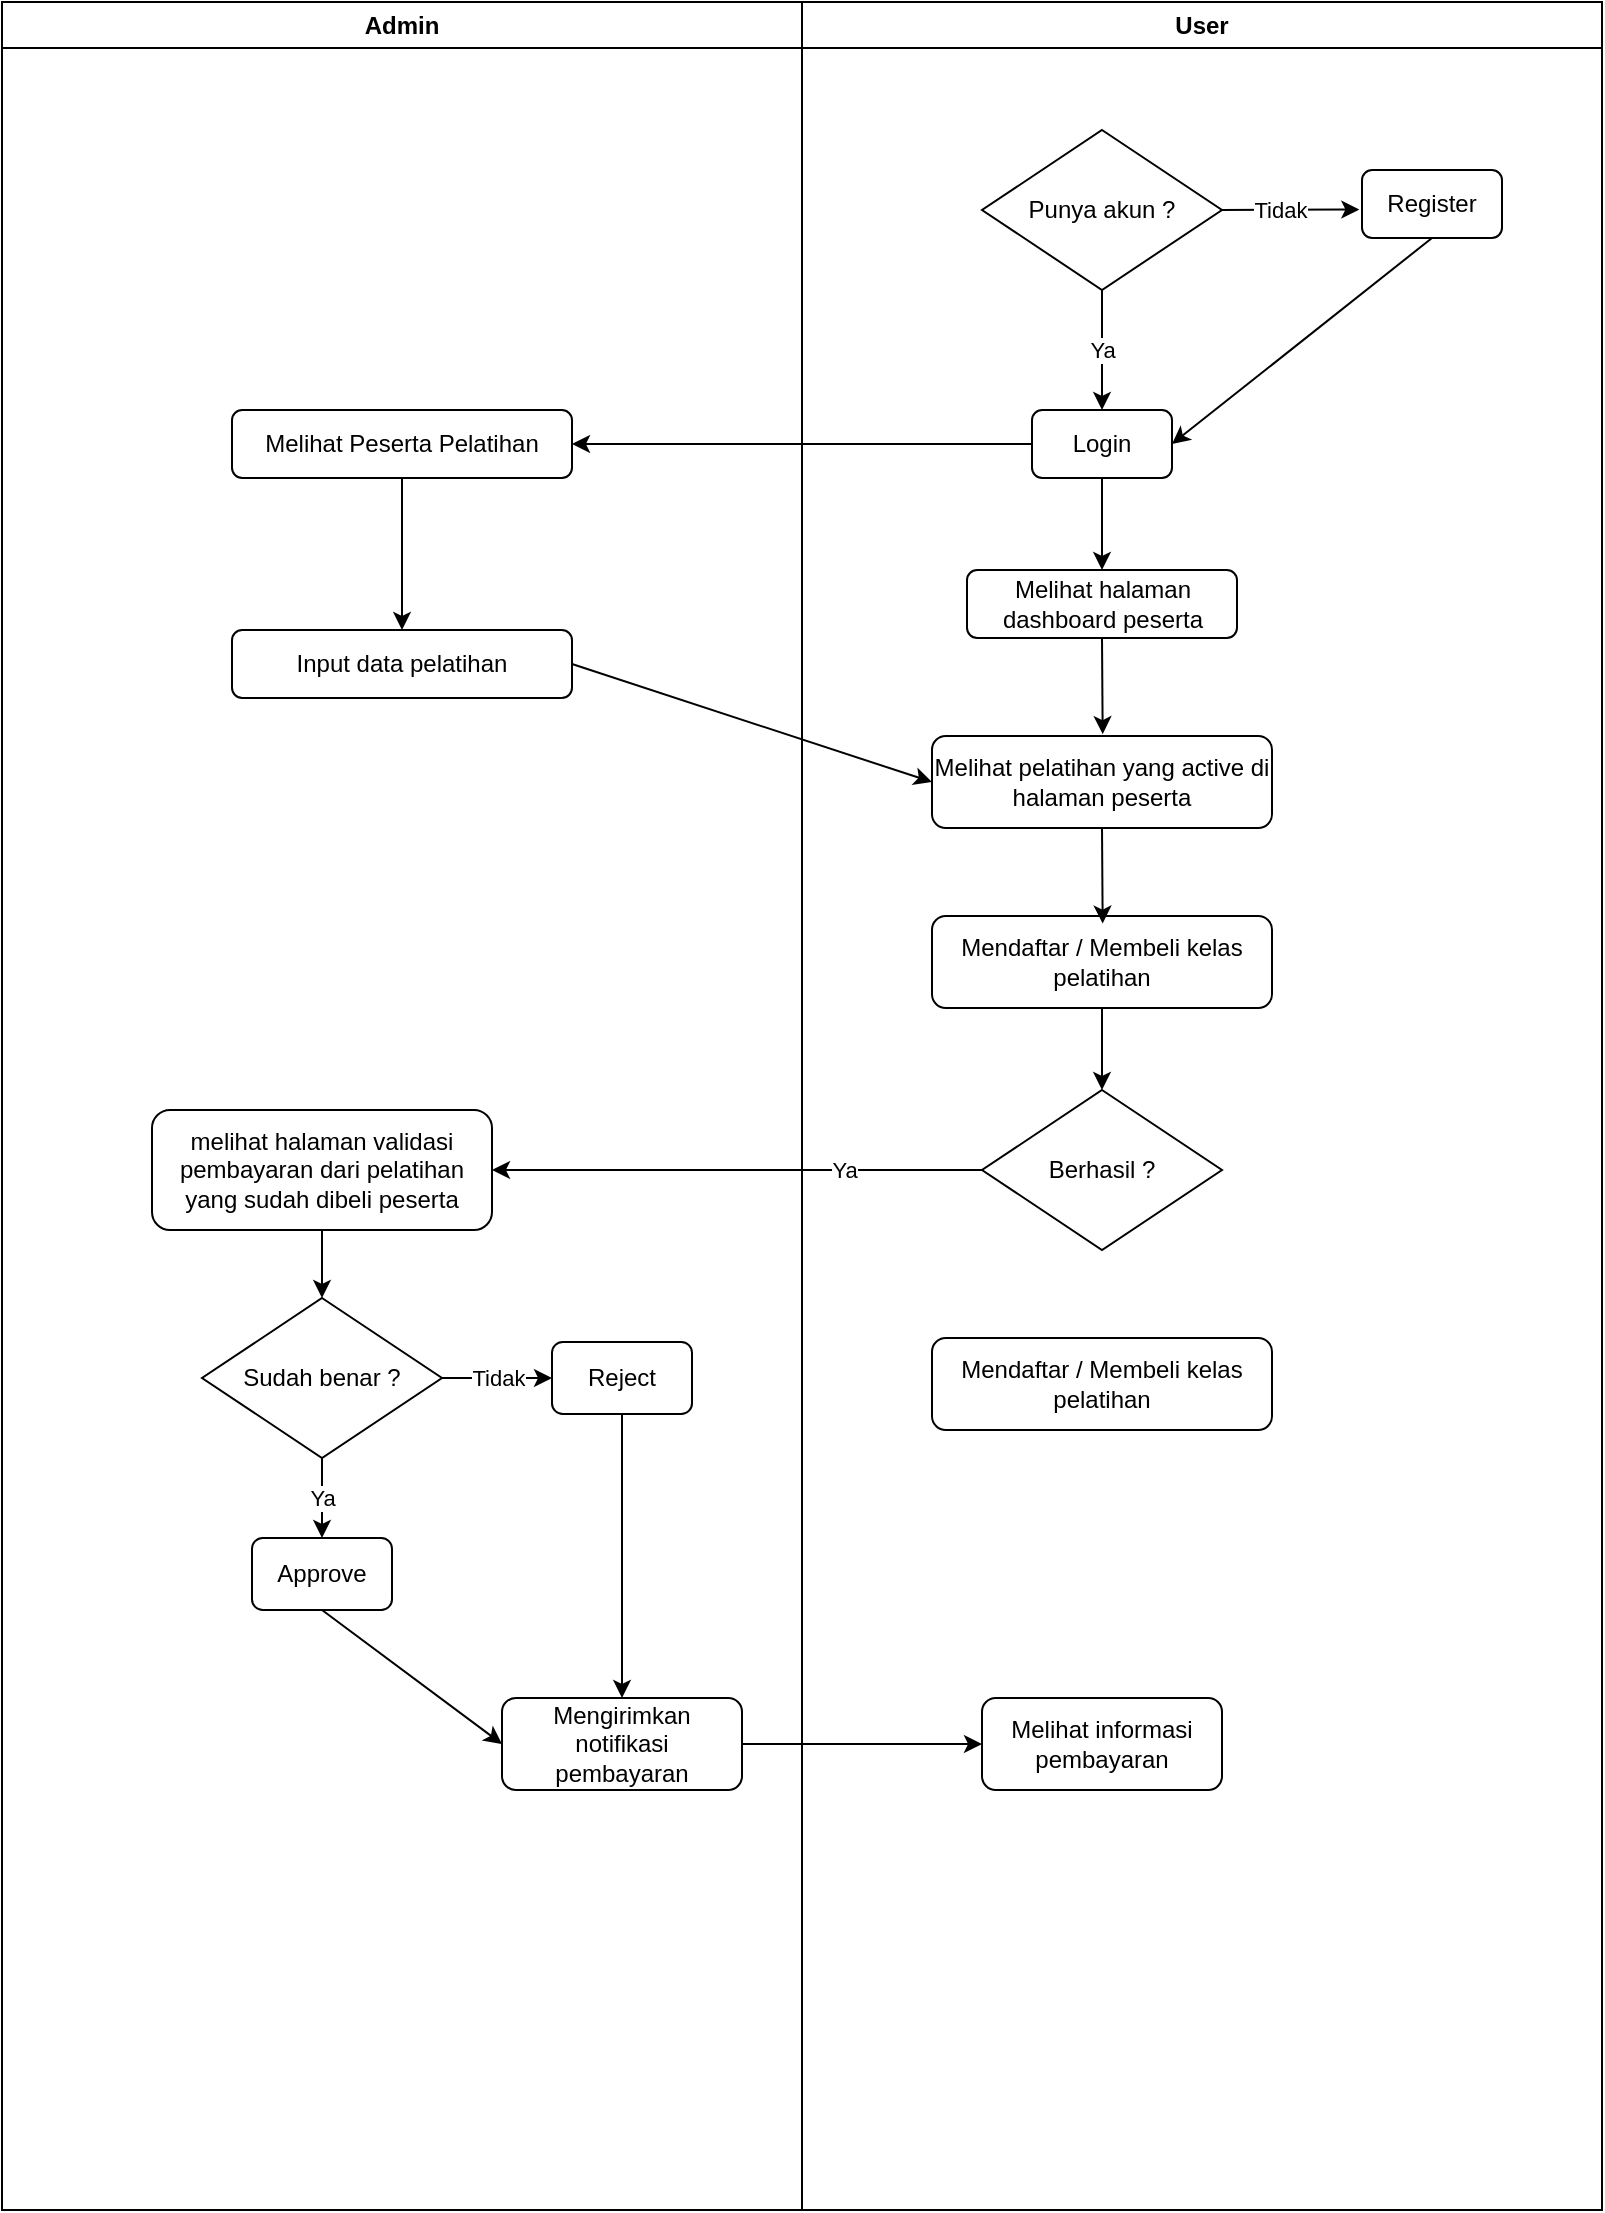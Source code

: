 <mxfile version="21.3.8" type="github">
  <diagram id="C5RBs43oDa-KdzZeNtuy" name="Page-1">
    <mxGraphModel dx="1750" dy="1008" grid="1" gridSize="10" guides="1" tooltips="1" connect="1" arrows="1" fold="1" page="1" pageScale="1" pageWidth="827" pageHeight="1169" math="0" shadow="0">
      <root>
        <mxCell id="WIyWlLk6GJQsqaUBKTNV-0" />
        <mxCell id="WIyWlLk6GJQsqaUBKTNV-1" parent="WIyWlLk6GJQsqaUBKTNV-0" />
        <mxCell id="PI3YlerUDuEa5Lkg3qVi-0" value="Admin" style="swimlane;whiteSpace=wrap;html=1;" vertex="1" parent="WIyWlLk6GJQsqaUBKTNV-1">
          <mxGeometry x="10" y="16" width="400" height="1104" as="geometry" />
        </mxCell>
        <mxCell id="PI3YlerUDuEa5Lkg3qVi-5" value="Melihat Peserta Pelatihan" style="rounded=1;whiteSpace=wrap;html=1;" vertex="1" parent="PI3YlerUDuEa5Lkg3qVi-0">
          <mxGeometry x="115" y="204" width="170" height="34" as="geometry" />
        </mxCell>
        <mxCell id="PI3YlerUDuEa5Lkg3qVi-17" value="Input data pelatihan" style="rounded=1;whiteSpace=wrap;html=1;" vertex="1" parent="PI3YlerUDuEa5Lkg3qVi-0">
          <mxGeometry x="115" y="314" width="170" height="34" as="geometry" />
        </mxCell>
        <mxCell id="PI3YlerUDuEa5Lkg3qVi-18" value="" style="endArrow=classic;html=1;rounded=0;exitX=0.5;exitY=1;exitDx=0;exitDy=0;entryX=0.5;entryY=0;entryDx=0;entryDy=0;" edge="1" parent="PI3YlerUDuEa5Lkg3qVi-0" source="PI3YlerUDuEa5Lkg3qVi-5" target="PI3YlerUDuEa5Lkg3qVi-17">
          <mxGeometry width="50" height="50" relative="1" as="geometry">
            <mxPoint x="170" y="344" as="sourcePoint" />
            <mxPoint x="220" y="294" as="targetPoint" />
          </mxGeometry>
        </mxCell>
        <mxCell id="PI3YlerUDuEa5Lkg3qVi-29" value="melihat halaman validasi pembayaran dari pelatihan yang sudah dibeli peserta" style="rounded=1;whiteSpace=wrap;html=1;" vertex="1" parent="PI3YlerUDuEa5Lkg3qVi-0">
          <mxGeometry x="75" y="554" width="170" height="60" as="geometry" />
        </mxCell>
        <mxCell id="PI3YlerUDuEa5Lkg3qVi-34" value="&lt;div&gt;Sudah benar ?&lt;/div&gt;" style="rhombus;whiteSpace=wrap;html=1;" vertex="1" parent="PI3YlerUDuEa5Lkg3qVi-0">
          <mxGeometry x="100" y="648" width="120" height="80" as="geometry" />
        </mxCell>
        <mxCell id="PI3YlerUDuEa5Lkg3qVi-35" value="" style="endArrow=classic;html=1;rounded=0;exitX=0.5;exitY=1;exitDx=0;exitDy=0;entryX=0.5;entryY=0;entryDx=0;entryDy=0;" edge="1" parent="PI3YlerUDuEa5Lkg3qVi-0" source="PI3YlerUDuEa5Lkg3qVi-29" target="PI3YlerUDuEa5Lkg3qVi-34">
          <mxGeometry width="50" height="50" relative="1" as="geometry">
            <mxPoint x="210" y="734" as="sourcePoint" />
            <mxPoint x="260" y="684" as="targetPoint" />
          </mxGeometry>
        </mxCell>
        <mxCell id="PI3YlerUDuEa5Lkg3qVi-37" value="Approve" style="rounded=1;whiteSpace=wrap;html=1;" vertex="1" parent="PI3YlerUDuEa5Lkg3qVi-0">
          <mxGeometry x="125" y="768" width="70" height="36" as="geometry" />
        </mxCell>
        <mxCell id="PI3YlerUDuEa5Lkg3qVi-38" value="Reject" style="rounded=1;whiteSpace=wrap;html=1;" vertex="1" parent="PI3YlerUDuEa5Lkg3qVi-0">
          <mxGeometry x="275" y="670" width="70" height="36" as="geometry" />
        </mxCell>
        <mxCell id="PI3YlerUDuEa5Lkg3qVi-39" value="Ya" style="endArrow=classic;html=1;rounded=0;entryX=0.5;entryY=0;entryDx=0;entryDy=0;exitX=0.5;exitY=1;exitDx=0;exitDy=0;" edge="1" parent="PI3YlerUDuEa5Lkg3qVi-0" source="PI3YlerUDuEa5Lkg3qVi-34" target="PI3YlerUDuEa5Lkg3qVi-37">
          <mxGeometry width="50" height="50" relative="1" as="geometry">
            <mxPoint x="160" y="804" as="sourcePoint" />
            <mxPoint x="160" y="844" as="targetPoint" />
          </mxGeometry>
        </mxCell>
        <mxCell id="PI3YlerUDuEa5Lkg3qVi-40" value="Tidak" style="endArrow=classic;html=1;rounded=0;exitX=1;exitY=0.5;exitDx=0;exitDy=0;entryX=0;entryY=0.5;entryDx=0;entryDy=0;" edge="1" parent="PI3YlerUDuEa5Lkg3qVi-0" source="PI3YlerUDuEa5Lkg3qVi-34" target="PI3YlerUDuEa5Lkg3qVi-38">
          <mxGeometry width="50" height="50" relative="1" as="geometry">
            <mxPoint x="230" y="794" as="sourcePoint" />
            <mxPoint x="270" y="764.0" as="targetPoint" />
          </mxGeometry>
        </mxCell>
        <mxCell id="PI3YlerUDuEa5Lkg3qVi-41" value="&lt;div&gt;Mengirimkan notifikasi&lt;/div&gt;&lt;div&gt;pembayaran&lt;br&gt;&lt;/div&gt;" style="rounded=1;whiteSpace=wrap;html=1;" vertex="1" parent="PI3YlerUDuEa5Lkg3qVi-0">
          <mxGeometry x="250" y="848" width="120" height="46" as="geometry" />
        </mxCell>
        <mxCell id="PI3YlerUDuEa5Lkg3qVi-42" value="" style="endArrow=classic;html=1;rounded=0;exitX=0.5;exitY=1;exitDx=0;exitDy=0;entryX=0;entryY=0.5;entryDx=0;entryDy=0;" edge="1" parent="PI3YlerUDuEa5Lkg3qVi-0" source="PI3YlerUDuEa5Lkg3qVi-37" target="PI3YlerUDuEa5Lkg3qVi-41">
          <mxGeometry width="50" height="50" relative="1" as="geometry">
            <mxPoint x="160" y="984" as="sourcePoint" />
            <mxPoint x="210" y="934" as="targetPoint" />
          </mxGeometry>
        </mxCell>
        <mxCell id="PI3YlerUDuEa5Lkg3qVi-43" value="" style="endArrow=classic;html=1;rounded=0;exitX=0.5;exitY=1;exitDx=0;exitDy=0;entryX=0.5;entryY=0;entryDx=0;entryDy=0;" edge="1" parent="PI3YlerUDuEa5Lkg3qVi-0" source="PI3YlerUDuEa5Lkg3qVi-38" target="PI3YlerUDuEa5Lkg3qVi-41">
          <mxGeometry width="50" height="50" relative="1" as="geometry">
            <mxPoint x="290" y="904" as="sourcePoint" />
            <mxPoint x="340" y="854" as="targetPoint" />
          </mxGeometry>
        </mxCell>
        <mxCell id="PI3YlerUDuEa5Lkg3qVi-1" value="User" style="swimlane;whiteSpace=wrap;html=1;" vertex="1" parent="WIyWlLk6GJQsqaUBKTNV-1">
          <mxGeometry x="410" y="16" width="400" height="1104" as="geometry" />
        </mxCell>
        <mxCell id="PI3YlerUDuEa5Lkg3qVi-4" value="Punya akun ?" style="rhombus;whiteSpace=wrap;html=1;" vertex="1" parent="PI3YlerUDuEa5Lkg3qVi-1">
          <mxGeometry x="90" y="64" width="120" height="80" as="geometry" />
        </mxCell>
        <mxCell id="PI3YlerUDuEa5Lkg3qVi-6" value="Login" style="rounded=1;whiteSpace=wrap;html=1;" vertex="1" parent="PI3YlerUDuEa5Lkg3qVi-1">
          <mxGeometry x="115" y="204" width="70" height="34" as="geometry" />
        </mxCell>
        <mxCell id="PI3YlerUDuEa5Lkg3qVi-9" value="Ya" style="endArrow=classic;html=1;rounded=0;exitX=0.5;exitY=1;exitDx=0;exitDy=0;entryX=0.5;entryY=0;entryDx=0;entryDy=0;" edge="1" parent="PI3YlerUDuEa5Lkg3qVi-1" source="PI3YlerUDuEa5Lkg3qVi-4" target="PI3YlerUDuEa5Lkg3qVi-6">
          <mxGeometry width="50" height="50" relative="1" as="geometry">
            <mxPoint x="160" y="244" as="sourcePoint" />
            <mxPoint x="210" y="194" as="targetPoint" />
          </mxGeometry>
        </mxCell>
        <mxCell id="PI3YlerUDuEa5Lkg3qVi-10" value="Register" style="rounded=1;whiteSpace=wrap;html=1;" vertex="1" parent="PI3YlerUDuEa5Lkg3qVi-1">
          <mxGeometry x="280" y="84" width="70" height="34" as="geometry" />
        </mxCell>
        <mxCell id="PI3YlerUDuEa5Lkg3qVi-12" value="" style="endArrow=classic;html=1;rounded=0;exitX=1;exitY=0.5;exitDx=0;exitDy=0;entryX=-0.019;entryY=0.581;entryDx=0;entryDy=0;entryPerimeter=0;" edge="1" parent="PI3YlerUDuEa5Lkg3qVi-1" source="PI3YlerUDuEa5Lkg3qVi-4" target="PI3YlerUDuEa5Lkg3qVi-10">
          <mxGeometry width="50" height="50" relative="1" as="geometry">
            <mxPoint x="200" y="194" as="sourcePoint" />
            <mxPoint x="250" y="144" as="targetPoint" />
          </mxGeometry>
        </mxCell>
        <mxCell id="PI3YlerUDuEa5Lkg3qVi-13" value="Tidak" style="edgeLabel;html=1;align=center;verticalAlign=middle;resizable=0;points=[];" vertex="1" connectable="0" parent="PI3YlerUDuEa5Lkg3qVi-12">
          <mxGeometry x="-0.175" relative="1" as="geometry">
            <mxPoint as="offset" />
          </mxGeometry>
        </mxCell>
        <mxCell id="PI3YlerUDuEa5Lkg3qVi-15" value="" style="endArrow=classic;html=1;rounded=0;exitX=0.5;exitY=1;exitDx=0;exitDy=0;entryX=1;entryY=0.5;entryDx=0;entryDy=0;" edge="1" parent="PI3YlerUDuEa5Lkg3qVi-1" source="PI3YlerUDuEa5Lkg3qVi-10" target="PI3YlerUDuEa5Lkg3qVi-6">
          <mxGeometry width="50" height="50" relative="1" as="geometry">
            <mxPoint x="270" y="234" as="sourcePoint" />
            <mxPoint x="320" y="184" as="targetPoint" />
          </mxGeometry>
        </mxCell>
        <mxCell id="PI3YlerUDuEa5Lkg3qVi-19" value="Melihat pelatihan yang active di halaman peserta" style="rounded=1;whiteSpace=wrap;html=1;" vertex="1" parent="PI3YlerUDuEa5Lkg3qVi-1">
          <mxGeometry x="65" y="367" width="170" height="46" as="geometry" />
        </mxCell>
        <mxCell id="PI3YlerUDuEa5Lkg3qVi-20" value="Melihat halaman dashboard peserta" style="rounded=1;whiteSpace=wrap;html=1;" vertex="1" parent="PI3YlerUDuEa5Lkg3qVi-1">
          <mxGeometry x="82.5" y="284" width="135" height="34" as="geometry" />
        </mxCell>
        <mxCell id="PI3YlerUDuEa5Lkg3qVi-21" value="" style="endArrow=classic;html=1;rounded=0;exitX=0.5;exitY=1;exitDx=0;exitDy=0;entryX=0.5;entryY=0;entryDx=0;entryDy=0;" edge="1" parent="PI3YlerUDuEa5Lkg3qVi-1" source="PI3YlerUDuEa5Lkg3qVi-6" target="PI3YlerUDuEa5Lkg3qVi-20">
          <mxGeometry width="50" height="50" relative="1" as="geometry">
            <mxPoint x="100" y="404" as="sourcePoint" />
            <mxPoint x="150" y="354" as="targetPoint" />
          </mxGeometry>
        </mxCell>
        <mxCell id="PI3YlerUDuEa5Lkg3qVi-22" value="" style="endArrow=classic;html=1;rounded=0;exitX=0.5;exitY=1;exitDx=0;exitDy=0;entryX=0.502;entryY=-0.02;entryDx=0;entryDy=0;entryPerimeter=0;" edge="1" parent="PI3YlerUDuEa5Lkg3qVi-1" source="PI3YlerUDuEa5Lkg3qVi-20" target="PI3YlerUDuEa5Lkg3qVi-19">
          <mxGeometry width="50" height="50" relative="1" as="geometry">
            <mxPoint x="135" y="398" as="sourcePoint" />
            <mxPoint x="185" y="348" as="targetPoint" />
          </mxGeometry>
        </mxCell>
        <mxCell id="PI3YlerUDuEa5Lkg3qVi-23" value="Mendaftar / Membeli kelas pelatihan" style="rounded=1;whiteSpace=wrap;html=1;" vertex="1" parent="PI3YlerUDuEa5Lkg3qVi-1">
          <mxGeometry x="65" y="457" width="170" height="46" as="geometry" />
        </mxCell>
        <mxCell id="PI3YlerUDuEa5Lkg3qVi-25" value="&lt;div&gt;Berhasil ?&lt;/div&gt;" style="rhombus;whiteSpace=wrap;html=1;" vertex="1" parent="PI3YlerUDuEa5Lkg3qVi-1">
          <mxGeometry x="90" y="544" width="120" height="80" as="geometry" />
        </mxCell>
        <mxCell id="PI3YlerUDuEa5Lkg3qVi-26" value="" style="endArrow=classic;html=1;rounded=0;exitX=0.5;exitY=1;exitDx=0;exitDy=0;entryX=0.5;entryY=0;entryDx=0;entryDy=0;" edge="1" parent="PI3YlerUDuEa5Lkg3qVi-1" source="PI3YlerUDuEa5Lkg3qVi-23" target="PI3YlerUDuEa5Lkg3qVi-25">
          <mxGeometry width="50" height="50" relative="1" as="geometry">
            <mxPoint x="140" y="754" as="sourcePoint" />
            <mxPoint x="150" y="534" as="targetPoint" />
          </mxGeometry>
        </mxCell>
        <mxCell id="PI3YlerUDuEa5Lkg3qVi-27" value="" style="endArrow=classic;html=1;rounded=0;exitX=0.5;exitY=1;exitDx=0;exitDy=0;entryX=0.502;entryY=0.082;entryDx=0;entryDy=0;entryPerimeter=0;" edge="1" parent="PI3YlerUDuEa5Lkg3qVi-1" source="PI3YlerUDuEa5Lkg3qVi-19" target="PI3YlerUDuEa5Lkg3qVi-23">
          <mxGeometry width="50" height="50" relative="1" as="geometry">
            <mxPoint x="160" y="550" as="sourcePoint" />
            <mxPoint x="150" y="494" as="targetPoint" />
          </mxGeometry>
        </mxCell>
        <mxCell id="PI3YlerUDuEa5Lkg3qVi-32" value="Mendaftar / Membeli kelas pelatihan" style="rounded=1;whiteSpace=wrap;html=1;" vertex="1" parent="PI3YlerUDuEa5Lkg3qVi-1">
          <mxGeometry x="65" y="668" width="170" height="46" as="geometry" />
        </mxCell>
        <mxCell id="PI3YlerUDuEa5Lkg3qVi-44" value="Melihat informasi pembayaran" style="rounded=1;whiteSpace=wrap;html=1;" vertex="1" parent="PI3YlerUDuEa5Lkg3qVi-1">
          <mxGeometry x="90" y="848" width="120" height="46" as="geometry" />
        </mxCell>
        <mxCell id="PI3YlerUDuEa5Lkg3qVi-16" value="" style="endArrow=classic;html=1;rounded=0;exitX=0;exitY=0.5;exitDx=0;exitDy=0;entryX=1;entryY=0.5;entryDx=0;entryDy=0;" edge="1" parent="WIyWlLk6GJQsqaUBKTNV-1" source="PI3YlerUDuEa5Lkg3qVi-6" target="PI3YlerUDuEa5Lkg3qVi-5">
          <mxGeometry width="50" height="50" relative="1" as="geometry">
            <mxPoint x="440" y="340" as="sourcePoint" />
            <mxPoint x="490" y="290" as="targetPoint" />
          </mxGeometry>
        </mxCell>
        <mxCell id="PI3YlerUDuEa5Lkg3qVi-30" value="" style="endArrow=classic;html=1;rounded=0;exitX=0;exitY=0.5;exitDx=0;exitDy=0;entryX=1;entryY=0.5;entryDx=0;entryDy=0;" edge="1" parent="WIyWlLk6GJQsqaUBKTNV-1" source="PI3YlerUDuEa5Lkg3qVi-25" target="PI3YlerUDuEa5Lkg3qVi-29">
          <mxGeometry width="50" height="50" relative="1" as="geometry">
            <mxPoint x="410" y="640" as="sourcePoint" />
            <mxPoint x="460" y="590" as="targetPoint" />
          </mxGeometry>
        </mxCell>
        <mxCell id="PI3YlerUDuEa5Lkg3qVi-31" value="&lt;div&gt;Ya&lt;/div&gt;" style="edgeLabel;html=1;align=center;verticalAlign=middle;resizable=0;points=[];" vertex="1" connectable="0" parent="PI3YlerUDuEa5Lkg3qVi-30">
          <mxGeometry x="-0.054" relative="1" as="geometry">
            <mxPoint x="47" as="offset" />
          </mxGeometry>
        </mxCell>
        <mxCell id="PI3YlerUDuEa5Lkg3qVi-45" value="" style="endArrow=classic;html=1;rounded=0;exitX=1;exitY=0.5;exitDx=0;exitDy=0;entryX=0;entryY=0.5;entryDx=0;entryDy=0;" edge="1" parent="WIyWlLk6GJQsqaUBKTNV-1" source="PI3YlerUDuEa5Lkg3qVi-41" target="PI3YlerUDuEa5Lkg3qVi-44">
          <mxGeometry width="50" height="50" relative="1" as="geometry">
            <mxPoint x="630" y="1050" as="sourcePoint" />
            <mxPoint x="680" y="1000" as="targetPoint" />
          </mxGeometry>
        </mxCell>
        <mxCell id="PI3YlerUDuEa5Lkg3qVi-46" value="" style="endArrow=classic;html=1;rounded=0;exitX=1;exitY=0.5;exitDx=0;exitDy=0;entryX=0;entryY=0.5;entryDx=0;entryDy=0;" edge="1" parent="WIyWlLk6GJQsqaUBKTNV-1" source="PI3YlerUDuEa5Lkg3qVi-17" target="PI3YlerUDuEa5Lkg3qVi-19">
          <mxGeometry width="50" height="50" relative="1" as="geometry">
            <mxPoint x="220" y="500" as="sourcePoint" />
            <mxPoint x="270" y="450" as="targetPoint" />
          </mxGeometry>
        </mxCell>
      </root>
    </mxGraphModel>
  </diagram>
</mxfile>
